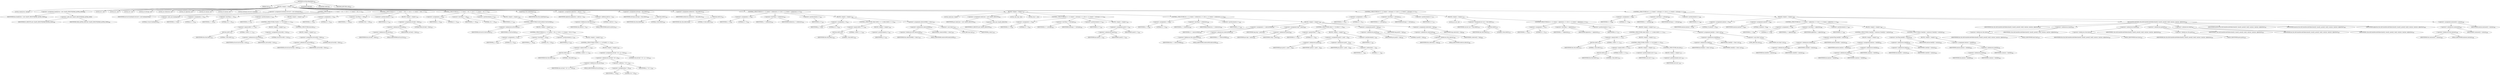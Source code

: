 digraph "recvDecodingTables" {  
"1146" [label = <(METHOD,recvDecodingTables)<SUB>407</SUB>> ]
"49" [label = <(PARAM,this)<SUB>407</SUB>> ]
"1147" [label = <(BLOCK,&lt;empty&gt;,&lt;empty&gt;)<SUB>407</SUB>> ]
"1148" [label = <(LOCAL,char[][] len: char[][])> ]
"1149" [label = <(&lt;operator&gt;.assignment,char[][] len = new char[N_GROUPS][MAX_ALPHA_SIZE])<SUB>408</SUB>> ]
"1150" [label = <(IDENTIFIER,len,char[][] len = new char[N_GROUPS][MAX_ALPHA_SIZE])<SUB>408</SUB>> ]
"1151" [label = <(&lt;operator&gt;.alloc,new char[N_GROUPS][MAX_ALPHA_SIZE])> ]
"1152" [label = <(IDENTIFIER,N_GROUPS,new char[N_GROUPS][MAX_ALPHA_SIZE])<SUB>408</SUB>> ]
"1153" [label = <(IDENTIFIER,MAX_ALPHA_SIZE,new char[N_GROUPS][MAX_ALPHA_SIZE])<SUB>408</SUB>> ]
"1154" [label = <(LOCAL,int i: int)> ]
"1155" [label = <(LOCAL,int j: int)> ]
"1156" [label = <(LOCAL,int t: int)> ]
"1157" [label = <(LOCAL,int nGroups: int)> ]
"1158" [label = <(LOCAL,int nSelectors: int)> ]
"1159" [label = <(LOCAL,int alphaSize: int)> ]
"1160" [label = <(LOCAL,int minLen: int)> ]
"1161" [label = <(LOCAL,int maxLen: int)> ]
"1162" [label = <(LOCAL,boolean[] inUse16: boolean[])> ]
"1163" [label = <(&lt;operator&gt;.assignment,boolean[] inUse16 = new boolean[16])<SUB>411</SUB>> ]
"1164" [label = <(IDENTIFIER,inUse16,boolean[] inUse16 = new boolean[16])<SUB>411</SUB>> ]
"1165" [label = <(&lt;operator&gt;.alloc,new boolean[16])> ]
"1166" [label = <(LITERAL,16,new boolean[16])<SUB>411</SUB>> ]
"1167" [label = <(CONTROL_STRUCTURE,for (i = 0; Some(i &lt; 16); i++),for (i = 0; Some(i &lt; 16); i++))<SUB>414</SUB>> ]
"1168" [label = <(&lt;operator&gt;.assignment,i = 0)<SUB>414</SUB>> ]
"1169" [label = <(IDENTIFIER,i,i = 0)<SUB>414</SUB>> ]
"1170" [label = <(LITERAL,0,i = 0)<SUB>414</SUB>> ]
"1171" [label = <(&lt;operator&gt;.lessThan,i &lt; 16)<SUB>414</SUB>> ]
"1172" [label = <(IDENTIFIER,i,i &lt; 16)<SUB>414</SUB>> ]
"1173" [label = <(LITERAL,16,i &lt; 16)<SUB>414</SUB>> ]
"1174" [label = <(&lt;operator&gt;.postIncrement,i++)<SUB>414</SUB>> ]
"1175" [label = <(IDENTIFIER,i,i++)<SUB>414</SUB>> ]
"1176" [label = <(BLOCK,&lt;empty&gt;,&lt;empty&gt;)<SUB>414</SUB>> ]
"1177" [label = <(CONTROL_STRUCTURE,if (bsR(1) == 1),if (bsR(1) == 1))<SUB>415</SUB>> ]
"1178" [label = <(&lt;operator&gt;.equals,bsR(1) == 1)<SUB>415</SUB>> ]
"1179" [label = <(bsR,this.bsR(1))<SUB>415</SUB>> ]
"48" [label = <(IDENTIFIER,this,this.bsR(1))<SUB>415</SUB>> ]
"1180" [label = <(LITERAL,1,this.bsR(1))<SUB>415</SUB>> ]
"1181" [label = <(LITERAL,1,bsR(1) == 1)<SUB>415</SUB>> ]
"1182" [label = <(BLOCK,&lt;empty&gt;,&lt;empty&gt;)<SUB>415</SUB>> ]
"1183" [label = <(&lt;operator&gt;.assignment,inUse16[i] = true)<SUB>416</SUB>> ]
"1184" [label = <(&lt;operator&gt;.indexAccess,inUse16[i])<SUB>416</SUB>> ]
"1185" [label = <(IDENTIFIER,inUse16,inUse16[i] = true)<SUB>416</SUB>> ]
"1186" [label = <(IDENTIFIER,i,inUse16[i] = true)<SUB>416</SUB>> ]
"1187" [label = <(LITERAL,true,inUse16[i] = true)<SUB>416</SUB>> ]
"1188" [label = <(CONTROL_STRUCTURE,else,else)<SUB>417</SUB>> ]
"1189" [label = <(BLOCK,&lt;empty&gt;,&lt;empty&gt;)<SUB>417</SUB>> ]
"1190" [label = <(&lt;operator&gt;.assignment,inUse16[i] = false)<SUB>418</SUB>> ]
"1191" [label = <(&lt;operator&gt;.indexAccess,inUse16[i])<SUB>418</SUB>> ]
"1192" [label = <(IDENTIFIER,inUse16,inUse16[i] = false)<SUB>418</SUB>> ]
"1193" [label = <(IDENTIFIER,i,inUse16[i] = false)<SUB>418</SUB>> ]
"1194" [label = <(LITERAL,false,inUse16[i] = false)<SUB>418</SUB>> ]
"1195" [label = <(CONTROL_STRUCTURE,for (i = 0; Some(i &lt; 256); i++),for (i = 0; Some(i &lt; 256); i++))<SUB>422</SUB>> ]
"1196" [label = <(&lt;operator&gt;.assignment,i = 0)<SUB>422</SUB>> ]
"1197" [label = <(IDENTIFIER,i,i = 0)<SUB>422</SUB>> ]
"1198" [label = <(LITERAL,0,i = 0)<SUB>422</SUB>> ]
"1199" [label = <(&lt;operator&gt;.lessThan,i &lt; 256)<SUB>422</SUB>> ]
"1200" [label = <(IDENTIFIER,i,i &lt; 256)<SUB>422</SUB>> ]
"1201" [label = <(LITERAL,256,i &lt; 256)<SUB>422</SUB>> ]
"1202" [label = <(&lt;operator&gt;.postIncrement,i++)<SUB>422</SUB>> ]
"1203" [label = <(IDENTIFIER,i,i++)<SUB>422</SUB>> ]
"1204" [label = <(BLOCK,&lt;empty&gt;,&lt;empty&gt;)<SUB>422</SUB>> ]
"1205" [label = <(&lt;operator&gt;.assignment,inUse[i] = false)<SUB>423</SUB>> ]
"1206" [label = <(&lt;operator&gt;.indexAccess,inUse[i])<SUB>423</SUB>> ]
"1207" [label = <(&lt;operator&gt;.fieldAccess,this.inUse)<SUB>423</SUB>> ]
"1208" [label = <(IDENTIFIER,this,inUse[i] = false)<SUB>423</SUB>> ]
"1209" [label = <(FIELD_IDENTIFIER,inUse,inUse)<SUB>423</SUB>> ]
"1210" [label = <(IDENTIFIER,i,inUse[i] = false)<SUB>423</SUB>> ]
"1211" [label = <(LITERAL,false,inUse[i] = false)<SUB>423</SUB>> ]
"1212" [label = <(CONTROL_STRUCTURE,for (i = 0; Some(i &lt; 16); i++),for (i = 0; Some(i &lt; 16); i++))<SUB>426</SUB>> ]
"1213" [label = <(&lt;operator&gt;.assignment,i = 0)<SUB>426</SUB>> ]
"1214" [label = <(IDENTIFIER,i,i = 0)<SUB>426</SUB>> ]
"1215" [label = <(LITERAL,0,i = 0)<SUB>426</SUB>> ]
"1216" [label = <(&lt;operator&gt;.lessThan,i &lt; 16)<SUB>426</SUB>> ]
"1217" [label = <(IDENTIFIER,i,i &lt; 16)<SUB>426</SUB>> ]
"1218" [label = <(LITERAL,16,i &lt; 16)<SUB>426</SUB>> ]
"1219" [label = <(&lt;operator&gt;.postIncrement,i++)<SUB>426</SUB>> ]
"1220" [label = <(IDENTIFIER,i,i++)<SUB>426</SUB>> ]
"1221" [label = <(BLOCK,&lt;empty&gt;,&lt;empty&gt;)<SUB>426</SUB>> ]
"1222" [label = <(CONTROL_STRUCTURE,if (inUse16[i]),if (inUse16[i]))<SUB>427</SUB>> ]
"1223" [label = <(&lt;operator&gt;.indexAccess,inUse16[i])<SUB>427</SUB>> ]
"1224" [label = <(IDENTIFIER,inUse16,if (inUse16[i]))<SUB>427</SUB>> ]
"1225" [label = <(IDENTIFIER,i,if (inUse16[i]))<SUB>427</SUB>> ]
"1226" [label = <(BLOCK,&lt;empty&gt;,&lt;empty&gt;)<SUB>427</SUB>> ]
"1227" [label = <(CONTROL_STRUCTURE,for (j = 0; Some(j &lt; 16); j++),for (j = 0; Some(j &lt; 16); j++))<SUB>428</SUB>> ]
"1228" [label = <(&lt;operator&gt;.assignment,j = 0)<SUB>428</SUB>> ]
"1229" [label = <(IDENTIFIER,j,j = 0)<SUB>428</SUB>> ]
"1230" [label = <(LITERAL,0,j = 0)<SUB>428</SUB>> ]
"1231" [label = <(&lt;operator&gt;.lessThan,j &lt; 16)<SUB>428</SUB>> ]
"1232" [label = <(IDENTIFIER,j,j &lt; 16)<SUB>428</SUB>> ]
"1233" [label = <(LITERAL,16,j &lt; 16)<SUB>428</SUB>> ]
"1234" [label = <(&lt;operator&gt;.postIncrement,j++)<SUB>428</SUB>> ]
"1235" [label = <(IDENTIFIER,j,j++)<SUB>428</SUB>> ]
"1236" [label = <(BLOCK,&lt;empty&gt;,&lt;empty&gt;)<SUB>428</SUB>> ]
"1237" [label = <(CONTROL_STRUCTURE,if (bsR(1) == 1),if (bsR(1) == 1))<SUB>429</SUB>> ]
"1238" [label = <(&lt;operator&gt;.equals,bsR(1) == 1)<SUB>429</SUB>> ]
"1239" [label = <(bsR,this.bsR(1))<SUB>429</SUB>> ]
"50" [label = <(IDENTIFIER,this,this.bsR(1))<SUB>429</SUB>> ]
"1240" [label = <(LITERAL,1,this.bsR(1))<SUB>429</SUB>> ]
"1241" [label = <(LITERAL,1,bsR(1) == 1)<SUB>429</SUB>> ]
"1242" [label = <(BLOCK,&lt;empty&gt;,&lt;empty&gt;)<SUB>429</SUB>> ]
"1243" [label = <(&lt;operator&gt;.assignment,inUse[i * 16 + j] = true)<SUB>430</SUB>> ]
"1244" [label = <(&lt;operator&gt;.indexAccess,inUse[i * 16 + j])<SUB>430</SUB>> ]
"1245" [label = <(&lt;operator&gt;.fieldAccess,this.inUse)<SUB>430</SUB>> ]
"1246" [label = <(IDENTIFIER,this,inUse[i * 16 + j] = true)<SUB>430</SUB>> ]
"1247" [label = <(FIELD_IDENTIFIER,inUse,inUse)<SUB>430</SUB>> ]
"1248" [label = <(&lt;operator&gt;.addition,i * 16 + j)<SUB>430</SUB>> ]
"1249" [label = <(&lt;operator&gt;.multiplication,i * 16)<SUB>430</SUB>> ]
"1250" [label = <(IDENTIFIER,i,i * 16)<SUB>430</SUB>> ]
"1251" [label = <(LITERAL,16,i * 16)<SUB>430</SUB>> ]
"1252" [label = <(IDENTIFIER,j,i * 16 + j)<SUB>430</SUB>> ]
"1253" [label = <(LITERAL,true,inUse[i * 16 + j] = true)<SUB>430</SUB>> ]
"1254" [label = <(makeMaps,this.makeMaps())<SUB>436</SUB>> ]
"51" [label = <(IDENTIFIER,this,this.makeMaps())<SUB>436</SUB>> ]
"1255" [label = <(&lt;operator&gt;.assignment,alphaSize = nInUse + 2)<SUB>437</SUB>> ]
"1256" [label = <(IDENTIFIER,alphaSize,alphaSize = nInUse + 2)<SUB>437</SUB>> ]
"1257" [label = <(&lt;operator&gt;.addition,nInUse + 2)<SUB>437</SUB>> ]
"1258" [label = <(&lt;operator&gt;.fieldAccess,this.nInUse)<SUB>437</SUB>> ]
"1259" [label = <(IDENTIFIER,this,nInUse + 2)<SUB>437</SUB>> ]
"1260" [label = <(FIELD_IDENTIFIER,nInUse,nInUse)<SUB>437</SUB>> ]
"1261" [label = <(LITERAL,2,nInUse + 2)<SUB>437</SUB>> ]
"1262" [label = <(&lt;operator&gt;.assignment,nGroups = this.bsR(3))<SUB>440</SUB>> ]
"1263" [label = <(IDENTIFIER,nGroups,nGroups = this.bsR(3))<SUB>440</SUB>> ]
"1264" [label = <(bsR,this.bsR(3))<SUB>440</SUB>> ]
"52" [label = <(IDENTIFIER,this,this.bsR(3))<SUB>440</SUB>> ]
"1265" [label = <(LITERAL,3,this.bsR(3))<SUB>440</SUB>> ]
"1266" [label = <(&lt;operator&gt;.assignment,nSelectors = this.bsR(15))<SUB>441</SUB>> ]
"1267" [label = <(IDENTIFIER,nSelectors,nSelectors = this.bsR(15))<SUB>441</SUB>> ]
"1268" [label = <(bsR,this.bsR(15))<SUB>441</SUB>> ]
"53" [label = <(IDENTIFIER,this,this.bsR(15))<SUB>441</SUB>> ]
"1269" [label = <(LITERAL,15,this.bsR(15))<SUB>441</SUB>> ]
"1270" [label = <(CONTROL_STRUCTURE,for (i = 0; Some(i &lt; nSelectors); i++),for (i = 0; Some(i &lt; nSelectors); i++))<SUB>442</SUB>> ]
"1271" [label = <(&lt;operator&gt;.assignment,i = 0)<SUB>442</SUB>> ]
"1272" [label = <(IDENTIFIER,i,i = 0)<SUB>442</SUB>> ]
"1273" [label = <(LITERAL,0,i = 0)<SUB>442</SUB>> ]
"1274" [label = <(&lt;operator&gt;.lessThan,i &lt; nSelectors)<SUB>442</SUB>> ]
"1275" [label = <(IDENTIFIER,i,i &lt; nSelectors)<SUB>442</SUB>> ]
"1276" [label = <(IDENTIFIER,nSelectors,i &lt; nSelectors)<SUB>442</SUB>> ]
"1277" [label = <(&lt;operator&gt;.postIncrement,i++)<SUB>442</SUB>> ]
"1278" [label = <(IDENTIFIER,i,i++)<SUB>442</SUB>> ]
"1279" [label = <(BLOCK,&lt;empty&gt;,&lt;empty&gt;)<SUB>442</SUB>> ]
"1280" [label = <(&lt;operator&gt;.assignment,j = 0)<SUB>443</SUB>> ]
"1281" [label = <(IDENTIFIER,j,j = 0)<SUB>443</SUB>> ]
"1282" [label = <(LITERAL,0,j = 0)<SUB>443</SUB>> ]
"1283" [label = <(CONTROL_STRUCTURE,while (bsR(1) == 1),while (bsR(1) == 1))<SUB>444</SUB>> ]
"1284" [label = <(&lt;operator&gt;.equals,bsR(1) == 1)<SUB>444</SUB>> ]
"1285" [label = <(bsR,this.bsR(1))<SUB>444</SUB>> ]
"54" [label = <(IDENTIFIER,this,this.bsR(1))<SUB>444</SUB>> ]
"1286" [label = <(LITERAL,1,this.bsR(1))<SUB>444</SUB>> ]
"1287" [label = <(LITERAL,1,bsR(1) == 1)<SUB>444</SUB>> ]
"1288" [label = <(BLOCK,&lt;empty&gt;,&lt;empty&gt;)<SUB>444</SUB>> ]
"1289" [label = <(&lt;operator&gt;.postIncrement,j++)<SUB>445</SUB>> ]
"1290" [label = <(IDENTIFIER,j,j++)<SUB>445</SUB>> ]
"1291" [label = <(&lt;operator&gt;.assignment,selectorMtf[i] = (char) j)<SUB>447</SUB>> ]
"1292" [label = <(&lt;operator&gt;.indexAccess,selectorMtf[i])<SUB>447</SUB>> ]
"1293" [label = <(&lt;operator&gt;.fieldAccess,this.selectorMtf)<SUB>447</SUB>> ]
"1294" [label = <(IDENTIFIER,this,selectorMtf[i] = (char) j)<SUB>447</SUB>> ]
"1295" [label = <(FIELD_IDENTIFIER,selectorMtf,selectorMtf)<SUB>447</SUB>> ]
"1296" [label = <(IDENTIFIER,i,selectorMtf[i] = (char) j)<SUB>447</SUB>> ]
"1297" [label = <(&lt;operator&gt;.cast,(char) j)<SUB>447</SUB>> ]
"1298" [label = <(TYPE_REF,char,char)<SUB>447</SUB>> ]
"1299" [label = <(IDENTIFIER,j,(char) j)<SUB>447</SUB>> ]
"1300" [label = <(BLOCK,&lt;empty&gt;,&lt;empty&gt;)<SUB>451</SUB>> ]
"1301" [label = <(LOCAL,char[] pos: char[])> ]
"1302" [label = <(&lt;operator&gt;.assignment,char[] pos = new char[N_GROUPS])<SUB>452</SUB>> ]
"1303" [label = <(IDENTIFIER,pos,char[] pos = new char[N_GROUPS])<SUB>452</SUB>> ]
"1304" [label = <(&lt;operator&gt;.alloc,new char[N_GROUPS])> ]
"1305" [label = <(IDENTIFIER,N_GROUPS,new char[N_GROUPS])<SUB>452</SUB>> ]
"1306" [label = <(LOCAL,char tmp: char)> ]
"1307" [label = <(LOCAL,char v: char)> ]
"1308" [label = <(CONTROL_STRUCTURE,for (v = 0; Some(v &lt; nGroups); v++),for (v = 0; Some(v &lt; nGroups); v++))<SUB>454</SUB>> ]
"1309" [label = <(&lt;operator&gt;.assignment,v = 0)<SUB>454</SUB>> ]
"1310" [label = <(IDENTIFIER,v,v = 0)<SUB>454</SUB>> ]
"1311" [label = <(LITERAL,0,v = 0)<SUB>454</SUB>> ]
"1312" [label = <(&lt;operator&gt;.lessThan,v &lt; nGroups)<SUB>454</SUB>> ]
"1313" [label = <(IDENTIFIER,v,v &lt; nGroups)<SUB>454</SUB>> ]
"1314" [label = <(IDENTIFIER,nGroups,v &lt; nGroups)<SUB>454</SUB>> ]
"1315" [label = <(&lt;operator&gt;.postIncrement,v++)<SUB>454</SUB>> ]
"1316" [label = <(IDENTIFIER,v,v++)<SUB>454</SUB>> ]
"1317" [label = <(BLOCK,&lt;empty&gt;,&lt;empty&gt;)<SUB>454</SUB>> ]
"1318" [label = <(&lt;operator&gt;.assignment,pos[v] = v)<SUB>455</SUB>> ]
"1319" [label = <(&lt;operator&gt;.indexAccess,pos[v])<SUB>455</SUB>> ]
"1320" [label = <(IDENTIFIER,pos,pos[v] = v)<SUB>455</SUB>> ]
"1321" [label = <(IDENTIFIER,v,pos[v] = v)<SUB>455</SUB>> ]
"1322" [label = <(IDENTIFIER,v,pos[v] = v)<SUB>455</SUB>> ]
"1323" [label = <(CONTROL_STRUCTURE,for (i = 0; Some(i &lt; nSelectors); i++),for (i = 0; Some(i &lt; nSelectors); i++))<SUB>458</SUB>> ]
"1324" [label = <(&lt;operator&gt;.assignment,i = 0)<SUB>458</SUB>> ]
"1325" [label = <(IDENTIFIER,i,i = 0)<SUB>458</SUB>> ]
"1326" [label = <(LITERAL,0,i = 0)<SUB>458</SUB>> ]
"1327" [label = <(&lt;operator&gt;.lessThan,i &lt; nSelectors)<SUB>458</SUB>> ]
"1328" [label = <(IDENTIFIER,i,i &lt; nSelectors)<SUB>458</SUB>> ]
"1329" [label = <(IDENTIFIER,nSelectors,i &lt; nSelectors)<SUB>458</SUB>> ]
"1330" [label = <(&lt;operator&gt;.postIncrement,i++)<SUB>458</SUB>> ]
"1331" [label = <(IDENTIFIER,i,i++)<SUB>458</SUB>> ]
"1332" [label = <(BLOCK,&lt;empty&gt;,&lt;empty&gt;)<SUB>458</SUB>> ]
"1333" [label = <(&lt;operator&gt;.assignment,v = selectorMtf[i])<SUB>459</SUB>> ]
"1334" [label = <(IDENTIFIER,v,v = selectorMtf[i])<SUB>459</SUB>> ]
"1335" [label = <(&lt;operator&gt;.indexAccess,selectorMtf[i])<SUB>459</SUB>> ]
"1336" [label = <(&lt;operator&gt;.fieldAccess,this.selectorMtf)<SUB>459</SUB>> ]
"1337" [label = <(IDENTIFIER,this,v = selectorMtf[i])<SUB>459</SUB>> ]
"1338" [label = <(FIELD_IDENTIFIER,selectorMtf,selectorMtf)<SUB>459</SUB>> ]
"1339" [label = <(IDENTIFIER,i,v = selectorMtf[i])<SUB>459</SUB>> ]
"1340" [label = <(&lt;operator&gt;.assignment,tmp = pos[v])<SUB>460</SUB>> ]
"1341" [label = <(IDENTIFIER,tmp,tmp = pos[v])<SUB>460</SUB>> ]
"1342" [label = <(&lt;operator&gt;.indexAccess,pos[v])<SUB>460</SUB>> ]
"1343" [label = <(IDENTIFIER,pos,tmp = pos[v])<SUB>460</SUB>> ]
"1344" [label = <(IDENTIFIER,v,tmp = pos[v])<SUB>460</SUB>> ]
"1345" [label = <(CONTROL_STRUCTURE,while (v &gt; 0),while (v &gt; 0))<SUB>461</SUB>> ]
"1346" [label = <(&lt;operator&gt;.greaterThan,v &gt; 0)<SUB>461</SUB>> ]
"1347" [label = <(IDENTIFIER,v,v &gt; 0)<SUB>461</SUB>> ]
"1348" [label = <(LITERAL,0,v &gt; 0)<SUB>461</SUB>> ]
"1349" [label = <(BLOCK,&lt;empty&gt;,&lt;empty&gt;)<SUB>461</SUB>> ]
"1350" [label = <(&lt;operator&gt;.assignment,pos[v] = pos[v - 1])<SUB>462</SUB>> ]
"1351" [label = <(&lt;operator&gt;.indexAccess,pos[v])<SUB>462</SUB>> ]
"1352" [label = <(IDENTIFIER,pos,pos[v] = pos[v - 1])<SUB>462</SUB>> ]
"1353" [label = <(IDENTIFIER,v,pos[v] = pos[v - 1])<SUB>462</SUB>> ]
"1354" [label = <(&lt;operator&gt;.indexAccess,pos[v - 1])<SUB>462</SUB>> ]
"1355" [label = <(IDENTIFIER,pos,pos[v] = pos[v - 1])<SUB>462</SUB>> ]
"1356" [label = <(&lt;operator&gt;.subtraction,v - 1)<SUB>462</SUB>> ]
"1357" [label = <(IDENTIFIER,v,v - 1)<SUB>462</SUB>> ]
"1358" [label = <(LITERAL,1,v - 1)<SUB>462</SUB>> ]
"1359" [label = <(&lt;operator&gt;.postDecrement,v--)<SUB>463</SUB>> ]
"1360" [label = <(IDENTIFIER,v,v--)<SUB>463</SUB>> ]
"1361" [label = <(&lt;operator&gt;.assignment,pos[0] = tmp)<SUB>465</SUB>> ]
"1362" [label = <(&lt;operator&gt;.indexAccess,pos[0])<SUB>465</SUB>> ]
"1363" [label = <(IDENTIFIER,pos,pos[0] = tmp)<SUB>465</SUB>> ]
"1364" [label = <(LITERAL,0,pos[0] = tmp)<SUB>465</SUB>> ]
"1365" [label = <(IDENTIFIER,tmp,pos[0] = tmp)<SUB>465</SUB>> ]
"1366" [label = <(&lt;operator&gt;.assignment,selector[i] = tmp)<SUB>466</SUB>> ]
"1367" [label = <(&lt;operator&gt;.indexAccess,selector[i])<SUB>466</SUB>> ]
"1368" [label = <(&lt;operator&gt;.fieldAccess,this.selector)<SUB>466</SUB>> ]
"1369" [label = <(IDENTIFIER,this,selector[i] = tmp)<SUB>466</SUB>> ]
"1370" [label = <(FIELD_IDENTIFIER,selector,selector)<SUB>466</SUB>> ]
"1371" [label = <(IDENTIFIER,i,selector[i] = tmp)<SUB>466</SUB>> ]
"1372" [label = <(IDENTIFIER,tmp,selector[i] = tmp)<SUB>466</SUB>> ]
"1373" [label = <(CONTROL_STRUCTURE,for (t = 0; Some(t &lt; nGroups); t++),for (t = 0; Some(t &lt; nGroups); t++))<SUB>471</SUB>> ]
"1374" [label = <(&lt;operator&gt;.assignment,t = 0)<SUB>471</SUB>> ]
"1375" [label = <(IDENTIFIER,t,t = 0)<SUB>471</SUB>> ]
"1376" [label = <(LITERAL,0,t = 0)<SUB>471</SUB>> ]
"1377" [label = <(&lt;operator&gt;.lessThan,t &lt; nGroups)<SUB>471</SUB>> ]
"1378" [label = <(IDENTIFIER,t,t &lt; nGroups)<SUB>471</SUB>> ]
"1379" [label = <(IDENTIFIER,nGroups,t &lt; nGroups)<SUB>471</SUB>> ]
"1380" [label = <(&lt;operator&gt;.postIncrement,t++)<SUB>471</SUB>> ]
"1381" [label = <(IDENTIFIER,t,t++)<SUB>471</SUB>> ]
"1382" [label = <(BLOCK,&lt;empty&gt;,&lt;empty&gt;)<SUB>471</SUB>> ]
"1383" [label = <(LOCAL,int curr: int)> ]
"1384" [label = <(&lt;operator&gt;.assignment,int curr = this.bsR(5))<SUB>472</SUB>> ]
"1385" [label = <(IDENTIFIER,curr,int curr = this.bsR(5))<SUB>472</SUB>> ]
"1386" [label = <(bsR,this.bsR(5))<SUB>472</SUB>> ]
"55" [label = <(IDENTIFIER,this,this.bsR(5))<SUB>472</SUB>> ]
"1387" [label = <(LITERAL,5,this.bsR(5))<SUB>472</SUB>> ]
"1388" [label = <(CONTROL_STRUCTURE,for (i = 0; Some(i &lt; alphaSize); i++),for (i = 0; Some(i &lt; alphaSize); i++))<SUB>473</SUB>> ]
"1389" [label = <(&lt;operator&gt;.assignment,i = 0)<SUB>473</SUB>> ]
"1390" [label = <(IDENTIFIER,i,i = 0)<SUB>473</SUB>> ]
"1391" [label = <(LITERAL,0,i = 0)<SUB>473</SUB>> ]
"1392" [label = <(&lt;operator&gt;.lessThan,i &lt; alphaSize)<SUB>473</SUB>> ]
"1393" [label = <(IDENTIFIER,i,i &lt; alphaSize)<SUB>473</SUB>> ]
"1394" [label = <(IDENTIFIER,alphaSize,i &lt; alphaSize)<SUB>473</SUB>> ]
"1395" [label = <(&lt;operator&gt;.postIncrement,i++)<SUB>473</SUB>> ]
"1396" [label = <(IDENTIFIER,i,i++)<SUB>473</SUB>> ]
"1397" [label = <(BLOCK,&lt;empty&gt;,&lt;empty&gt;)<SUB>473</SUB>> ]
"1398" [label = <(CONTROL_STRUCTURE,while (bsR(1) == 1),while (bsR(1) == 1))<SUB>474</SUB>> ]
"1399" [label = <(&lt;operator&gt;.equals,bsR(1) == 1)<SUB>474</SUB>> ]
"1400" [label = <(bsR,this.bsR(1))<SUB>474</SUB>> ]
"56" [label = <(IDENTIFIER,this,this.bsR(1))<SUB>474</SUB>> ]
"1401" [label = <(LITERAL,1,this.bsR(1))<SUB>474</SUB>> ]
"1402" [label = <(LITERAL,1,bsR(1) == 1)<SUB>474</SUB>> ]
"1403" [label = <(BLOCK,&lt;empty&gt;,&lt;empty&gt;)<SUB>474</SUB>> ]
"1404" [label = <(CONTROL_STRUCTURE,if (bsR(1) == 0),if (bsR(1) == 0))<SUB>475</SUB>> ]
"1405" [label = <(&lt;operator&gt;.equals,bsR(1) == 0)<SUB>475</SUB>> ]
"1406" [label = <(bsR,this.bsR(1))<SUB>475</SUB>> ]
"57" [label = <(IDENTIFIER,this,this.bsR(1))<SUB>475</SUB>> ]
"1407" [label = <(LITERAL,1,this.bsR(1))<SUB>475</SUB>> ]
"1408" [label = <(LITERAL,0,bsR(1) == 0)<SUB>475</SUB>> ]
"1409" [label = <(BLOCK,&lt;empty&gt;,&lt;empty&gt;)<SUB>475</SUB>> ]
"1410" [label = <(&lt;operator&gt;.postIncrement,curr++)<SUB>476</SUB>> ]
"1411" [label = <(IDENTIFIER,curr,curr++)<SUB>476</SUB>> ]
"1412" [label = <(CONTROL_STRUCTURE,else,else)<SUB>477</SUB>> ]
"1413" [label = <(BLOCK,&lt;empty&gt;,&lt;empty&gt;)<SUB>477</SUB>> ]
"1414" [label = <(&lt;operator&gt;.postDecrement,curr--)<SUB>478</SUB>> ]
"1415" [label = <(IDENTIFIER,curr,curr--)<SUB>478</SUB>> ]
"1416" [label = <(&lt;operator&gt;.assignment,len[t][i] = (char) curr)<SUB>481</SUB>> ]
"1417" [label = <(&lt;operator&gt;.indexAccess,len[t][i])<SUB>481</SUB>> ]
"1418" [label = <(&lt;operator&gt;.indexAccess,len[t])<SUB>481</SUB>> ]
"1419" [label = <(IDENTIFIER,len,len[t][i] = (char) curr)<SUB>481</SUB>> ]
"1420" [label = <(IDENTIFIER,t,len[t][i] = (char) curr)<SUB>481</SUB>> ]
"1421" [label = <(IDENTIFIER,i,len[t][i] = (char) curr)<SUB>481</SUB>> ]
"1422" [label = <(&lt;operator&gt;.cast,(char) curr)<SUB>481</SUB>> ]
"1423" [label = <(TYPE_REF,char,char)<SUB>481</SUB>> ]
"1424" [label = <(IDENTIFIER,curr,(char) curr)<SUB>481</SUB>> ]
"1425" [label = <(CONTROL_STRUCTURE,for (t = 0; Some(t &lt; nGroups); t++),for (t = 0; Some(t &lt; nGroups); t++))<SUB>486</SUB>> ]
"1426" [label = <(&lt;operator&gt;.assignment,t = 0)<SUB>486</SUB>> ]
"1427" [label = <(IDENTIFIER,t,t = 0)<SUB>486</SUB>> ]
"1428" [label = <(LITERAL,0,t = 0)<SUB>486</SUB>> ]
"1429" [label = <(&lt;operator&gt;.lessThan,t &lt; nGroups)<SUB>486</SUB>> ]
"1430" [label = <(IDENTIFIER,t,t &lt; nGroups)<SUB>486</SUB>> ]
"1431" [label = <(IDENTIFIER,nGroups,t &lt; nGroups)<SUB>486</SUB>> ]
"1432" [label = <(&lt;operator&gt;.postIncrement,t++)<SUB>486</SUB>> ]
"1433" [label = <(IDENTIFIER,t,t++)<SUB>486</SUB>> ]
"1434" [label = <(BLOCK,&lt;empty&gt;,&lt;empty&gt;)<SUB>486</SUB>> ]
"1435" [label = <(&lt;operator&gt;.assignment,minLen = 32)<SUB>487</SUB>> ]
"1436" [label = <(IDENTIFIER,minLen,minLen = 32)<SUB>487</SUB>> ]
"1437" [label = <(LITERAL,32,minLen = 32)<SUB>487</SUB>> ]
"1438" [label = <(&lt;operator&gt;.assignment,maxLen = 0)<SUB>488</SUB>> ]
"1439" [label = <(IDENTIFIER,maxLen,maxLen = 0)<SUB>488</SUB>> ]
"1440" [label = <(LITERAL,0,maxLen = 0)<SUB>488</SUB>> ]
"1441" [label = <(CONTROL_STRUCTURE,for (i = 0; Some(i &lt; alphaSize); i++),for (i = 0; Some(i &lt; alphaSize); i++))<SUB>489</SUB>> ]
"1442" [label = <(&lt;operator&gt;.assignment,i = 0)<SUB>489</SUB>> ]
"1443" [label = <(IDENTIFIER,i,i = 0)<SUB>489</SUB>> ]
"1444" [label = <(LITERAL,0,i = 0)<SUB>489</SUB>> ]
"1445" [label = <(&lt;operator&gt;.lessThan,i &lt; alphaSize)<SUB>489</SUB>> ]
"1446" [label = <(IDENTIFIER,i,i &lt; alphaSize)<SUB>489</SUB>> ]
"1447" [label = <(IDENTIFIER,alphaSize,i &lt; alphaSize)<SUB>489</SUB>> ]
"1448" [label = <(&lt;operator&gt;.postIncrement,i++)<SUB>489</SUB>> ]
"1449" [label = <(IDENTIFIER,i,i++)<SUB>489</SUB>> ]
"1450" [label = <(BLOCK,&lt;empty&gt;,&lt;empty&gt;)<SUB>489</SUB>> ]
"1451" [label = <(CONTROL_STRUCTURE,if (len[t][i] &gt; maxLen),if (len[t][i] &gt; maxLen))<SUB>490</SUB>> ]
"1452" [label = <(&lt;operator&gt;.greaterThan,len[t][i] &gt; maxLen)<SUB>490</SUB>> ]
"1453" [label = <(&lt;operator&gt;.indexAccess,len[t][i])<SUB>490</SUB>> ]
"1454" [label = <(&lt;operator&gt;.indexAccess,len[t])<SUB>490</SUB>> ]
"1455" [label = <(IDENTIFIER,len,len[t][i] &gt; maxLen)<SUB>490</SUB>> ]
"1456" [label = <(IDENTIFIER,t,len[t][i] &gt; maxLen)<SUB>490</SUB>> ]
"1457" [label = <(IDENTIFIER,i,len[t][i] &gt; maxLen)<SUB>490</SUB>> ]
"1458" [label = <(IDENTIFIER,maxLen,len[t][i] &gt; maxLen)<SUB>490</SUB>> ]
"1459" [label = <(BLOCK,&lt;empty&gt;,&lt;empty&gt;)<SUB>490</SUB>> ]
"1460" [label = <(&lt;operator&gt;.assignment,maxLen = len[t][i])<SUB>491</SUB>> ]
"1461" [label = <(IDENTIFIER,maxLen,maxLen = len[t][i])<SUB>491</SUB>> ]
"1462" [label = <(&lt;operator&gt;.indexAccess,len[t][i])<SUB>491</SUB>> ]
"1463" [label = <(&lt;operator&gt;.indexAccess,len[t])<SUB>491</SUB>> ]
"1464" [label = <(IDENTIFIER,len,maxLen = len[t][i])<SUB>491</SUB>> ]
"1465" [label = <(IDENTIFIER,t,maxLen = len[t][i])<SUB>491</SUB>> ]
"1466" [label = <(IDENTIFIER,i,maxLen = len[t][i])<SUB>491</SUB>> ]
"1467" [label = <(CONTROL_STRUCTURE,if (len[t][i] &lt; minLen),if (len[t][i] &lt; minLen))<SUB>493</SUB>> ]
"1468" [label = <(&lt;operator&gt;.lessThan,len[t][i] &lt; minLen)<SUB>493</SUB>> ]
"1469" [label = <(&lt;operator&gt;.indexAccess,len[t][i])<SUB>493</SUB>> ]
"1470" [label = <(&lt;operator&gt;.indexAccess,len[t])<SUB>493</SUB>> ]
"1471" [label = <(IDENTIFIER,len,len[t][i] &lt; minLen)<SUB>493</SUB>> ]
"1472" [label = <(IDENTIFIER,t,len[t][i] &lt; minLen)<SUB>493</SUB>> ]
"1473" [label = <(IDENTIFIER,i,len[t][i] &lt; minLen)<SUB>493</SUB>> ]
"1474" [label = <(IDENTIFIER,minLen,len[t][i] &lt; minLen)<SUB>493</SUB>> ]
"1475" [label = <(BLOCK,&lt;empty&gt;,&lt;empty&gt;)<SUB>493</SUB>> ]
"1476" [label = <(&lt;operator&gt;.assignment,minLen = len[t][i])<SUB>494</SUB>> ]
"1477" [label = <(IDENTIFIER,minLen,minLen = len[t][i])<SUB>494</SUB>> ]
"1478" [label = <(&lt;operator&gt;.indexAccess,len[t][i])<SUB>494</SUB>> ]
"1479" [label = <(&lt;operator&gt;.indexAccess,len[t])<SUB>494</SUB>> ]
"1480" [label = <(IDENTIFIER,len,minLen = len[t][i])<SUB>494</SUB>> ]
"1481" [label = <(IDENTIFIER,t,minLen = len[t][i])<SUB>494</SUB>> ]
"1482" [label = <(IDENTIFIER,i,minLen = len[t][i])<SUB>494</SUB>> ]
"1483" [label = <(hbCreateDecodeTables,this.hbCreateDecodeTables(limit[t], base[t], perm[t], len[t], minLen, maxLen, alphaSize))<SUB>497</SUB>> ]
"58" [label = <(IDENTIFIER,this,this.hbCreateDecodeTables(limit[t], base[t], perm[t], len[t], minLen, maxLen, alphaSize))<SUB>497</SUB>> ]
"1484" [label = <(&lt;operator&gt;.indexAccess,limit[t])<SUB>497</SUB>> ]
"1485" [label = <(&lt;operator&gt;.fieldAccess,this.limit)<SUB>497</SUB>> ]
"1486" [label = <(IDENTIFIER,this,this.hbCreateDecodeTables(limit[t], base[t], perm[t], len[t], minLen, maxLen, alphaSize))<SUB>497</SUB>> ]
"1487" [label = <(FIELD_IDENTIFIER,limit,limit)<SUB>497</SUB>> ]
"1488" [label = <(IDENTIFIER,t,this.hbCreateDecodeTables(limit[t], base[t], perm[t], len[t], minLen, maxLen, alphaSize))<SUB>497</SUB>> ]
"1489" [label = <(&lt;operator&gt;.indexAccess,base[t])<SUB>497</SUB>> ]
"1490" [label = <(&lt;operator&gt;.fieldAccess,this.base)<SUB>497</SUB>> ]
"1491" [label = <(IDENTIFIER,this,this.hbCreateDecodeTables(limit[t], base[t], perm[t], len[t], minLen, maxLen, alphaSize))<SUB>497</SUB>> ]
"1492" [label = <(FIELD_IDENTIFIER,base,base)<SUB>497</SUB>> ]
"1493" [label = <(IDENTIFIER,t,this.hbCreateDecodeTables(limit[t], base[t], perm[t], len[t], minLen, maxLen, alphaSize))<SUB>497</SUB>> ]
"1494" [label = <(&lt;operator&gt;.indexAccess,perm[t])<SUB>497</SUB>> ]
"1495" [label = <(&lt;operator&gt;.fieldAccess,this.perm)<SUB>497</SUB>> ]
"1496" [label = <(IDENTIFIER,this,this.hbCreateDecodeTables(limit[t], base[t], perm[t], len[t], minLen, maxLen, alphaSize))<SUB>497</SUB>> ]
"1497" [label = <(FIELD_IDENTIFIER,perm,perm)<SUB>497</SUB>> ]
"1498" [label = <(IDENTIFIER,t,this.hbCreateDecodeTables(limit[t], base[t], perm[t], len[t], minLen, maxLen, alphaSize))<SUB>497</SUB>> ]
"1499" [label = <(&lt;operator&gt;.indexAccess,len[t])<SUB>497</SUB>> ]
"1500" [label = <(IDENTIFIER,len,this.hbCreateDecodeTables(limit[t], base[t], perm[t], len[t], minLen, maxLen, alphaSize))<SUB>497</SUB>> ]
"1501" [label = <(IDENTIFIER,t,this.hbCreateDecodeTables(limit[t], base[t], perm[t], len[t], minLen, maxLen, alphaSize))<SUB>497</SUB>> ]
"1502" [label = <(IDENTIFIER,minLen,this.hbCreateDecodeTables(limit[t], base[t], perm[t], len[t], minLen, maxLen, alphaSize))<SUB>497</SUB>> ]
"1503" [label = <(IDENTIFIER,maxLen,this.hbCreateDecodeTables(limit[t], base[t], perm[t], len[t], minLen, maxLen, alphaSize))<SUB>498</SUB>> ]
"1504" [label = <(IDENTIFIER,alphaSize,this.hbCreateDecodeTables(limit[t], base[t], perm[t], len[t], minLen, maxLen, alphaSize))<SUB>498</SUB>> ]
"1505" [label = <(&lt;operator&gt;.assignment,minLens[t] = minLen)<SUB>499</SUB>> ]
"1506" [label = <(&lt;operator&gt;.indexAccess,minLens[t])<SUB>499</SUB>> ]
"1507" [label = <(&lt;operator&gt;.fieldAccess,this.minLens)<SUB>499</SUB>> ]
"1508" [label = <(IDENTIFIER,this,minLens[t] = minLen)<SUB>499</SUB>> ]
"1509" [label = <(FIELD_IDENTIFIER,minLens,minLens)<SUB>499</SUB>> ]
"1510" [label = <(IDENTIFIER,t,minLens[t] = minLen)<SUB>499</SUB>> ]
"1511" [label = <(IDENTIFIER,minLen,minLens[t] = minLen)<SUB>499</SUB>> ]
"1512" [label = <(MODIFIER,PRIVATE)> ]
"1513" [label = <(MODIFIER,VIRTUAL)> ]
"1514" [label = <(METHOD_RETURN,void)<SUB>407</SUB>> ]
  "1146" -> "49" 
  "1146" -> "1147" 
  "1146" -> "1512" 
  "1146" -> "1513" 
  "1146" -> "1514" 
  "1147" -> "1148" 
  "1147" -> "1149" 
  "1147" -> "1154" 
  "1147" -> "1155" 
  "1147" -> "1156" 
  "1147" -> "1157" 
  "1147" -> "1158" 
  "1147" -> "1159" 
  "1147" -> "1160" 
  "1147" -> "1161" 
  "1147" -> "1162" 
  "1147" -> "1163" 
  "1147" -> "1167" 
  "1147" -> "1195" 
  "1147" -> "1212" 
  "1147" -> "1254" 
  "1147" -> "1255" 
  "1147" -> "1262" 
  "1147" -> "1266" 
  "1147" -> "1270" 
  "1147" -> "1300" 
  "1147" -> "1373" 
  "1147" -> "1425" 
  "1149" -> "1150" 
  "1149" -> "1151" 
  "1151" -> "1152" 
  "1151" -> "1153" 
  "1163" -> "1164" 
  "1163" -> "1165" 
  "1165" -> "1166" 
  "1167" -> "1168" 
  "1167" -> "1171" 
  "1167" -> "1174" 
  "1167" -> "1176" 
  "1168" -> "1169" 
  "1168" -> "1170" 
  "1171" -> "1172" 
  "1171" -> "1173" 
  "1174" -> "1175" 
  "1176" -> "1177" 
  "1177" -> "1178" 
  "1177" -> "1182" 
  "1177" -> "1188" 
  "1178" -> "1179" 
  "1178" -> "1181" 
  "1179" -> "48" 
  "1179" -> "1180" 
  "1182" -> "1183" 
  "1183" -> "1184" 
  "1183" -> "1187" 
  "1184" -> "1185" 
  "1184" -> "1186" 
  "1188" -> "1189" 
  "1189" -> "1190" 
  "1190" -> "1191" 
  "1190" -> "1194" 
  "1191" -> "1192" 
  "1191" -> "1193" 
  "1195" -> "1196" 
  "1195" -> "1199" 
  "1195" -> "1202" 
  "1195" -> "1204" 
  "1196" -> "1197" 
  "1196" -> "1198" 
  "1199" -> "1200" 
  "1199" -> "1201" 
  "1202" -> "1203" 
  "1204" -> "1205" 
  "1205" -> "1206" 
  "1205" -> "1211" 
  "1206" -> "1207" 
  "1206" -> "1210" 
  "1207" -> "1208" 
  "1207" -> "1209" 
  "1212" -> "1213" 
  "1212" -> "1216" 
  "1212" -> "1219" 
  "1212" -> "1221" 
  "1213" -> "1214" 
  "1213" -> "1215" 
  "1216" -> "1217" 
  "1216" -> "1218" 
  "1219" -> "1220" 
  "1221" -> "1222" 
  "1222" -> "1223" 
  "1222" -> "1226" 
  "1223" -> "1224" 
  "1223" -> "1225" 
  "1226" -> "1227" 
  "1227" -> "1228" 
  "1227" -> "1231" 
  "1227" -> "1234" 
  "1227" -> "1236" 
  "1228" -> "1229" 
  "1228" -> "1230" 
  "1231" -> "1232" 
  "1231" -> "1233" 
  "1234" -> "1235" 
  "1236" -> "1237" 
  "1237" -> "1238" 
  "1237" -> "1242" 
  "1238" -> "1239" 
  "1238" -> "1241" 
  "1239" -> "50" 
  "1239" -> "1240" 
  "1242" -> "1243" 
  "1243" -> "1244" 
  "1243" -> "1253" 
  "1244" -> "1245" 
  "1244" -> "1248" 
  "1245" -> "1246" 
  "1245" -> "1247" 
  "1248" -> "1249" 
  "1248" -> "1252" 
  "1249" -> "1250" 
  "1249" -> "1251" 
  "1254" -> "51" 
  "1255" -> "1256" 
  "1255" -> "1257" 
  "1257" -> "1258" 
  "1257" -> "1261" 
  "1258" -> "1259" 
  "1258" -> "1260" 
  "1262" -> "1263" 
  "1262" -> "1264" 
  "1264" -> "52" 
  "1264" -> "1265" 
  "1266" -> "1267" 
  "1266" -> "1268" 
  "1268" -> "53" 
  "1268" -> "1269" 
  "1270" -> "1271" 
  "1270" -> "1274" 
  "1270" -> "1277" 
  "1270" -> "1279" 
  "1271" -> "1272" 
  "1271" -> "1273" 
  "1274" -> "1275" 
  "1274" -> "1276" 
  "1277" -> "1278" 
  "1279" -> "1280" 
  "1279" -> "1283" 
  "1279" -> "1291" 
  "1280" -> "1281" 
  "1280" -> "1282" 
  "1283" -> "1284" 
  "1283" -> "1288" 
  "1284" -> "1285" 
  "1284" -> "1287" 
  "1285" -> "54" 
  "1285" -> "1286" 
  "1288" -> "1289" 
  "1289" -> "1290" 
  "1291" -> "1292" 
  "1291" -> "1297" 
  "1292" -> "1293" 
  "1292" -> "1296" 
  "1293" -> "1294" 
  "1293" -> "1295" 
  "1297" -> "1298" 
  "1297" -> "1299" 
  "1300" -> "1301" 
  "1300" -> "1302" 
  "1300" -> "1306" 
  "1300" -> "1307" 
  "1300" -> "1308" 
  "1300" -> "1323" 
  "1302" -> "1303" 
  "1302" -> "1304" 
  "1304" -> "1305" 
  "1308" -> "1309" 
  "1308" -> "1312" 
  "1308" -> "1315" 
  "1308" -> "1317" 
  "1309" -> "1310" 
  "1309" -> "1311" 
  "1312" -> "1313" 
  "1312" -> "1314" 
  "1315" -> "1316" 
  "1317" -> "1318" 
  "1318" -> "1319" 
  "1318" -> "1322" 
  "1319" -> "1320" 
  "1319" -> "1321" 
  "1323" -> "1324" 
  "1323" -> "1327" 
  "1323" -> "1330" 
  "1323" -> "1332" 
  "1324" -> "1325" 
  "1324" -> "1326" 
  "1327" -> "1328" 
  "1327" -> "1329" 
  "1330" -> "1331" 
  "1332" -> "1333" 
  "1332" -> "1340" 
  "1332" -> "1345" 
  "1332" -> "1361" 
  "1332" -> "1366" 
  "1333" -> "1334" 
  "1333" -> "1335" 
  "1335" -> "1336" 
  "1335" -> "1339" 
  "1336" -> "1337" 
  "1336" -> "1338" 
  "1340" -> "1341" 
  "1340" -> "1342" 
  "1342" -> "1343" 
  "1342" -> "1344" 
  "1345" -> "1346" 
  "1345" -> "1349" 
  "1346" -> "1347" 
  "1346" -> "1348" 
  "1349" -> "1350" 
  "1349" -> "1359" 
  "1350" -> "1351" 
  "1350" -> "1354" 
  "1351" -> "1352" 
  "1351" -> "1353" 
  "1354" -> "1355" 
  "1354" -> "1356" 
  "1356" -> "1357" 
  "1356" -> "1358" 
  "1359" -> "1360" 
  "1361" -> "1362" 
  "1361" -> "1365" 
  "1362" -> "1363" 
  "1362" -> "1364" 
  "1366" -> "1367" 
  "1366" -> "1372" 
  "1367" -> "1368" 
  "1367" -> "1371" 
  "1368" -> "1369" 
  "1368" -> "1370" 
  "1373" -> "1374" 
  "1373" -> "1377" 
  "1373" -> "1380" 
  "1373" -> "1382" 
  "1374" -> "1375" 
  "1374" -> "1376" 
  "1377" -> "1378" 
  "1377" -> "1379" 
  "1380" -> "1381" 
  "1382" -> "1383" 
  "1382" -> "1384" 
  "1382" -> "1388" 
  "1384" -> "1385" 
  "1384" -> "1386" 
  "1386" -> "55" 
  "1386" -> "1387" 
  "1388" -> "1389" 
  "1388" -> "1392" 
  "1388" -> "1395" 
  "1388" -> "1397" 
  "1389" -> "1390" 
  "1389" -> "1391" 
  "1392" -> "1393" 
  "1392" -> "1394" 
  "1395" -> "1396" 
  "1397" -> "1398" 
  "1397" -> "1416" 
  "1398" -> "1399" 
  "1398" -> "1403" 
  "1399" -> "1400" 
  "1399" -> "1402" 
  "1400" -> "56" 
  "1400" -> "1401" 
  "1403" -> "1404" 
  "1404" -> "1405" 
  "1404" -> "1409" 
  "1404" -> "1412" 
  "1405" -> "1406" 
  "1405" -> "1408" 
  "1406" -> "57" 
  "1406" -> "1407" 
  "1409" -> "1410" 
  "1410" -> "1411" 
  "1412" -> "1413" 
  "1413" -> "1414" 
  "1414" -> "1415" 
  "1416" -> "1417" 
  "1416" -> "1422" 
  "1417" -> "1418" 
  "1417" -> "1421" 
  "1418" -> "1419" 
  "1418" -> "1420" 
  "1422" -> "1423" 
  "1422" -> "1424" 
  "1425" -> "1426" 
  "1425" -> "1429" 
  "1425" -> "1432" 
  "1425" -> "1434" 
  "1426" -> "1427" 
  "1426" -> "1428" 
  "1429" -> "1430" 
  "1429" -> "1431" 
  "1432" -> "1433" 
  "1434" -> "1435" 
  "1434" -> "1438" 
  "1434" -> "1441" 
  "1434" -> "1483" 
  "1434" -> "1505" 
  "1435" -> "1436" 
  "1435" -> "1437" 
  "1438" -> "1439" 
  "1438" -> "1440" 
  "1441" -> "1442" 
  "1441" -> "1445" 
  "1441" -> "1448" 
  "1441" -> "1450" 
  "1442" -> "1443" 
  "1442" -> "1444" 
  "1445" -> "1446" 
  "1445" -> "1447" 
  "1448" -> "1449" 
  "1450" -> "1451" 
  "1450" -> "1467" 
  "1451" -> "1452" 
  "1451" -> "1459" 
  "1452" -> "1453" 
  "1452" -> "1458" 
  "1453" -> "1454" 
  "1453" -> "1457" 
  "1454" -> "1455" 
  "1454" -> "1456" 
  "1459" -> "1460" 
  "1460" -> "1461" 
  "1460" -> "1462" 
  "1462" -> "1463" 
  "1462" -> "1466" 
  "1463" -> "1464" 
  "1463" -> "1465" 
  "1467" -> "1468" 
  "1467" -> "1475" 
  "1468" -> "1469" 
  "1468" -> "1474" 
  "1469" -> "1470" 
  "1469" -> "1473" 
  "1470" -> "1471" 
  "1470" -> "1472" 
  "1475" -> "1476" 
  "1476" -> "1477" 
  "1476" -> "1478" 
  "1478" -> "1479" 
  "1478" -> "1482" 
  "1479" -> "1480" 
  "1479" -> "1481" 
  "1483" -> "58" 
  "1483" -> "1484" 
  "1483" -> "1489" 
  "1483" -> "1494" 
  "1483" -> "1499" 
  "1483" -> "1502" 
  "1483" -> "1503" 
  "1483" -> "1504" 
  "1484" -> "1485" 
  "1484" -> "1488" 
  "1485" -> "1486" 
  "1485" -> "1487" 
  "1489" -> "1490" 
  "1489" -> "1493" 
  "1490" -> "1491" 
  "1490" -> "1492" 
  "1494" -> "1495" 
  "1494" -> "1498" 
  "1495" -> "1496" 
  "1495" -> "1497" 
  "1499" -> "1500" 
  "1499" -> "1501" 
  "1505" -> "1506" 
  "1505" -> "1511" 
  "1506" -> "1507" 
  "1506" -> "1510" 
  "1507" -> "1508" 
  "1507" -> "1509" 
}
